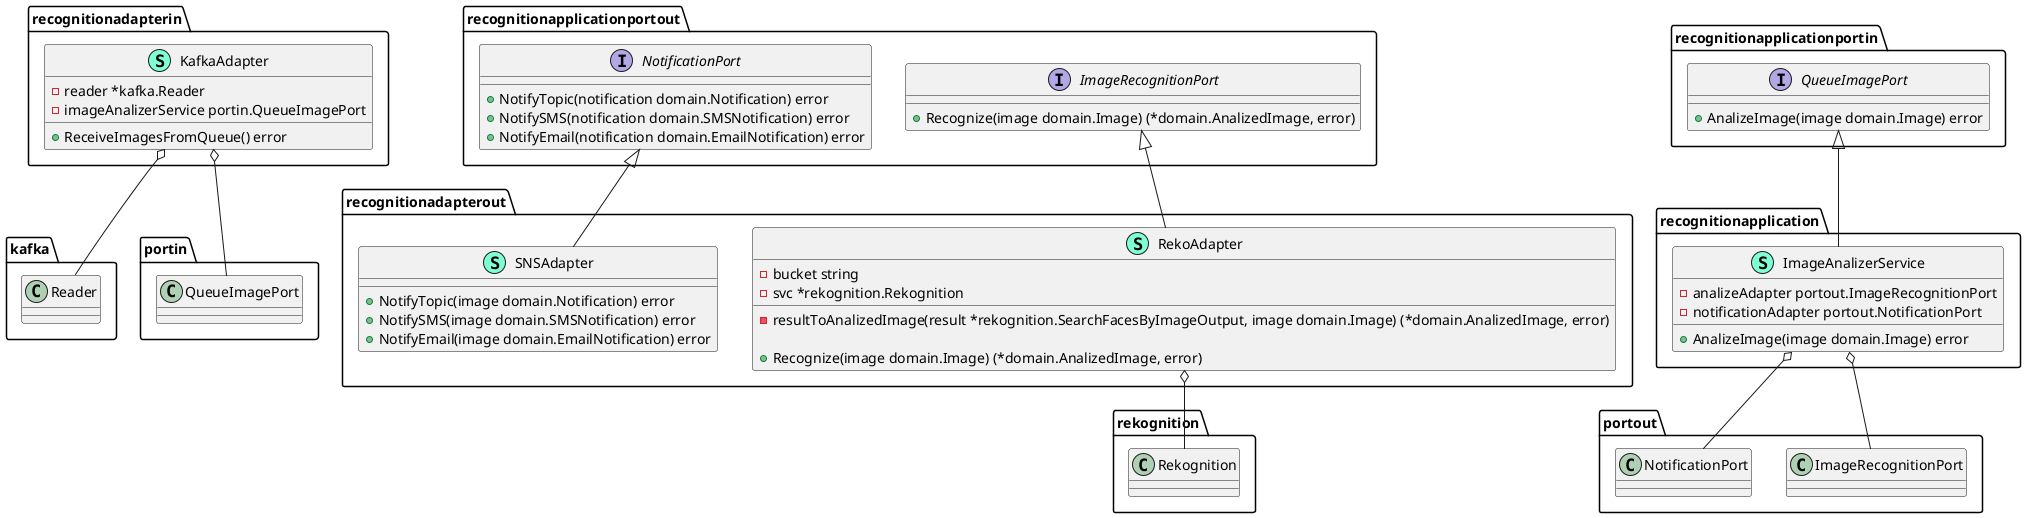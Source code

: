 @startuml
namespace recognitionadapterin {
    class KafkaAdapter << (S,Aquamarine) >> {
        - reader *kafka.Reader
        - imageAnalizerService portin.QueueImagePort

        + ReceiveImagesFromQueue() error

    }
}


"recognitionadapterin.KafkaAdapter" o-- "kafka.Reader"
"recognitionadapterin.KafkaAdapter" o-- "portin.QueueImagePort"

namespace recognitionadapterout {
    class RekoAdapter << (S,Aquamarine) >> {
        - bucket string
        - svc *rekognition.Rekognition

        - resultToAnalizedImage(result *rekognition.SearchFacesByImageOutput, image domain.Image) (*domain.AnalizedImage, error)

        + Recognize(image domain.Image) (*domain.AnalizedImage, error)

    }
    class SNSAdapter << (S,Aquamarine) >> {
        + NotifyTopic(image domain.Notification) error
        + NotifySMS(image domain.SMSNotification) error
        + NotifyEmail(image domain.EmailNotification) error

    }
}

"recognitionapplicationportout.ImageRecognitionPort" <|-- "recognitionadapterout.RekoAdapter"
"recognitionapplicationportout.NotificationPort" <|-- "recognitionadapterout.SNSAdapter"

"recognitionadapterout.RekoAdapter" o-- "rekognition.Rekognition"

namespace recognitionapplication {
    class ImageAnalizerService << (S,Aquamarine) >> {
        - analizeAdapter portout.ImageRecognitionPort
        - notificationAdapter portout.NotificationPort

        + AnalizeImage(image domain.Image) error

    }
}

"recognitionapplicationportin.QueueImagePort" <|-- "recognitionapplication.ImageAnalizerService"

"recognitionapplication.ImageAnalizerService" o-- "portout.ImageRecognitionPort"
"recognitionapplication.ImageAnalizerService" o-- "portout.NotificationPort"

namespace recognitionapplicationportin {
    interface QueueImagePort  {
        + AnalizeImage(image domain.Image) error

    }
}



namespace recognitionapplicationportout {
    interface ImageRecognitionPort  {
        + Recognize(image domain.Image) (*domain.AnalizedImage, error)

    }
    interface NotificationPort  {
        + NotifyTopic(notification domain.Notification) error
        + NotifySMS(notification domain.SMSNotification) error
        + NotifyEmail(notification domain.EmailNotification) error

    }
}



@enduml
